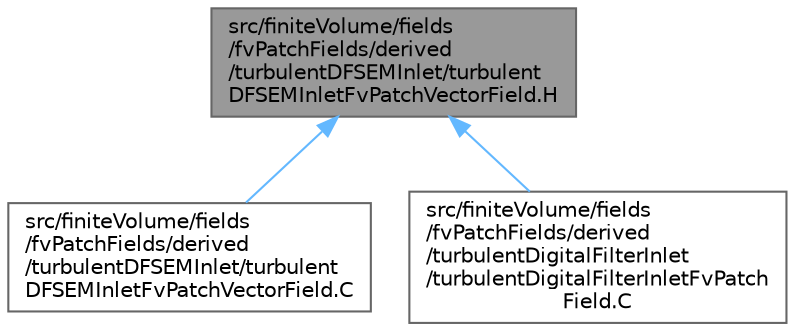digraph "src/finiteVolume/fields/fvPatchFields/derived/turbulentDFSEMInlet/turbulentDFSEMInletFvPatchVectorField.H"
{
 // LATEX_PDF_SIZE
  bgcolor="transparent";
  edge [fontname=Helvetica,fontsize=10,labelfontname=Helvetica,labelfontsize=10];
  node [fontname=Helvetica,fontsize=10,shape=box,height=0.2,width=0.4];
  Node1 [id="Node000001",label="src/finiteVolume/fields\l/fvPatchFields/derived\l/turbulentDFSEMInlet/turbulent\lDFSEMInletFvPatchVectorField.H",height=0.2,width=0.4,color="gray40", fillcolor="grey60", style="filled", fontcolor="black",tooltip=" "];
  Node1 -> Node2 [id="edge1_Node000001_Node000002",dir="back",color="steelblue1",style="solid",tooltip=" "];
  Node2 [id="Node000002",label="src/finiteVolume/fields\l/fvPatchFields/derived\l/turbulentDFSEMInlet/turbulent\lDFSEMInletFvPatchVectorField.C",height=0.2,width=0.4,color="grey40", fillcolor="white", style="filled",URL="$turbulentDFSEMInletFvPatchVectorField_8C.html",tooltip=" "];
  Node1 -> Node3 [id="edge2_Node000001_Node000003",dir="back",color="steelblue1",style="solid",tooltip=" "];
  Node3 [id="Node000003",label="src/finiteVolume/fields\l/fvPatchFields/derived\l/turbulentDigitalFilterInlet\l/turbulentDigitalFilterInletFvPatch\lField.C",height=0.2,width=0.4,color="grey40", fillcolor="white", style="filled",URL="$turbulentDigitalFilterInletFvPatchField_8C.html",tooltip=" "];
}
